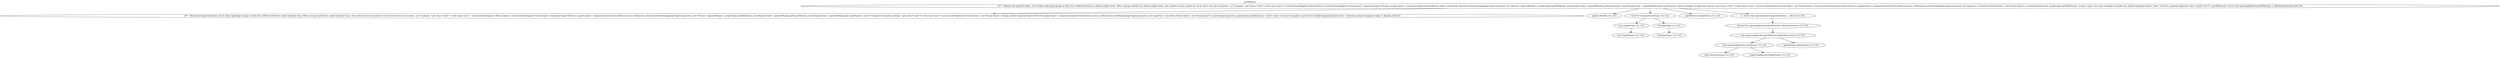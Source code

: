 digraph "DirectedGraph" {
graph [label = "getAllValues", labelloc=t, concentrate = true];
"630074945" [ label="(/**  * Returns all captured values. Use it when capturing varargs or when the verified method was called multiple times. When varargs method was called multiple times, this method returns merged list of all values from all invocations. <p> Example: <pre class=\"code\"><code class=\"java\"> mock.doSomething(new Person(\"John\"); mock.doSomething(new Person(\"Jane\"); ArgumentCaptor&lt;Person&gt; peopleCaptor = ArgumentCaptor.forClass(Person.class); verify(mock, times(2)).doSomething(peopleCaptor.capture()); List&lt;Person&gt; capturedPeople = peopleCaptor.getAllValues(); assertEquals(\"John\", capturedPeople.get(0).getName()); assertEquals(\"Jane\", capturedPeople.get(1).getName()); </pre> Example of capturing varargs: <pre class=\"code\"><code class=\"java\"> mock.countPeople(new Person(\"John\"), new Person(\"Jane\"); //vararg method ArgumentCaptor&lt;Person&gt; peopleCaptor = ArgumentCaptor.forClass(Person.class); verify(mock).countPeople(peopleCaptor.capture()); List expected = asList(new Person(\"John\"), new Person(\"Jane\")); assertEquals(expected, peopleCaptor.getAllValues()); </code></pre> See more examples in javadoc for {@link ArgumentCaptor} class. * @return captured argument value */ public List<T> getAllValues(){  return this.capturingMatcher.getAllValues(); } ,MethodDeclaration,100,134)" type=31 startLineNumber=100 endLineNumber=134 ]
"64133603" [ label="(/**  * Returns all captured values. Use it when capturing varargs or when the verified method was called multiple times. When varargs method was called multiple times, this method returns merged list of all values from all invocations. <p> Example: <pre class=\"code\"><code class=\"java\"> mock.doSomething(new Person(\"John\"); mock.doSomething(new Person(\"Jane\"); ArgumentCaptor&lt;Person&gt; peopleCaptor = ArgumentCaptor.forClass(Person.class); verify(mock, times(2)).doSomething(peopleCaptor.capture()); List&lt;Person&gt; capturedPeople = peopleCaptor.getAllValues(); assertEquals(\"John\", capturedPeople.get(0).getName()); assertEquals(\"Jane\", capturedPeople.get(1).getName()); </pre> Example of capturing varargs: <pre class=\"code\"><code class=\"java\"> mock.countPeople(new Person(\"John\"), new Person(\"Jane\"); //vararg method ArgumentCaptor&lt;Person&gt; peopleCaptor = ArgumentCaptor.forClass(Person.class); verify(mock).countPeople(peopleCaptor.capture()); List expected = asList(new Person(\"John\"), new Person(\"Jane\")); assertEquals(expected, peopleCaptor.getAllValues()); </code></pre> See more examples in javadoc for {@link ArgumentCaptor} class. * @return captured argument value */ ,Javadoc,100,131)" type=29 startLineNumber=100 endLineNumber=131 ]
"1436901839" [ label="(public,Modifier,132,132)" type=83 startLineNumber=132 endLineNumber=132 ]
"999522307" [ label="(List<T>,ParameterizedType,132,132)" type=74 startLineNumber=132 endLineNumber=132 ]
"1866161430" [ label="(List,SimpleType,132,132)" type=43 startLineNumber=132 endLineNumber=132 ]
"2024918163" [ label="(List,SimpleName,132,132)" type=42 startLineNumber=132 endLineNumber=132 ]
"107241811" [ label="(T,SimpleType,132,132)" type=43 startLineNumber=132 endLineNumber=132 ]
"558922244" [ label="(T,SimpleName,132,132)" type=42 startLineNumber=132 endLineNumber=132 ]
"339099861" [ label="(getAllValues,SimpleName,132,132)" type=42 startLineNumber=132 endLineNumber=132 ]
"1653986196" [ label="({  return this.capturingMatcher.getAllValues(); } ,Block,132,134)" type=8 startLineNumber=132 endLineNumber=134 ]
"1197365356" [ label="(return this.capturingMatcher.getAllValues(); ,ReturnStatement,133,133)" type=41 startLineNumber=133 endLineNumber=133 ]
"1702660825" [ label="(this.capturingMatcher.getAllValues(),MethodInvocation,133,133)" type=32 startLineNumber=133 endLineNumber=133 ]
"1131040331" [ label="(this.capturingMatcher,FieldAccess,133,133)" type=22 startLineNumber=133 endLineNumber=133 ]
"254749889" [ label="(this,ThisExpression,133,133)" type=52 startLineNumber=133 endLineNumber=133 ]
"973576304" [ label="(capturingMatcher,SimpleName,133,133)" type=42 startLineNumber=133 endLineNumber=133 ]
"992802731" [ label="(getAllValues,SimpleName,133,133)" type=42 startLineNumber=133 endLineNumber=133 ]
"630074945" -> "64133603"
"630074945" -> "1436901839"
"630074945" -> "999522307"
"999522307" -> "1866161430"
"1866161430" -> "2024918163"
"999522307" -> "107241811"
"107241811" -> "558922244"
"630074945" -> "339099861"
"630074945" -> "1653986196"
"1653986196" -> "1197365356"
"1197365356" -> "1702660825"
"1702660825" -> "1131040331"
"1131040331" -> "254749889"
"1131040331" -> "973576304"
"1702660825" -> "992802731"
}
